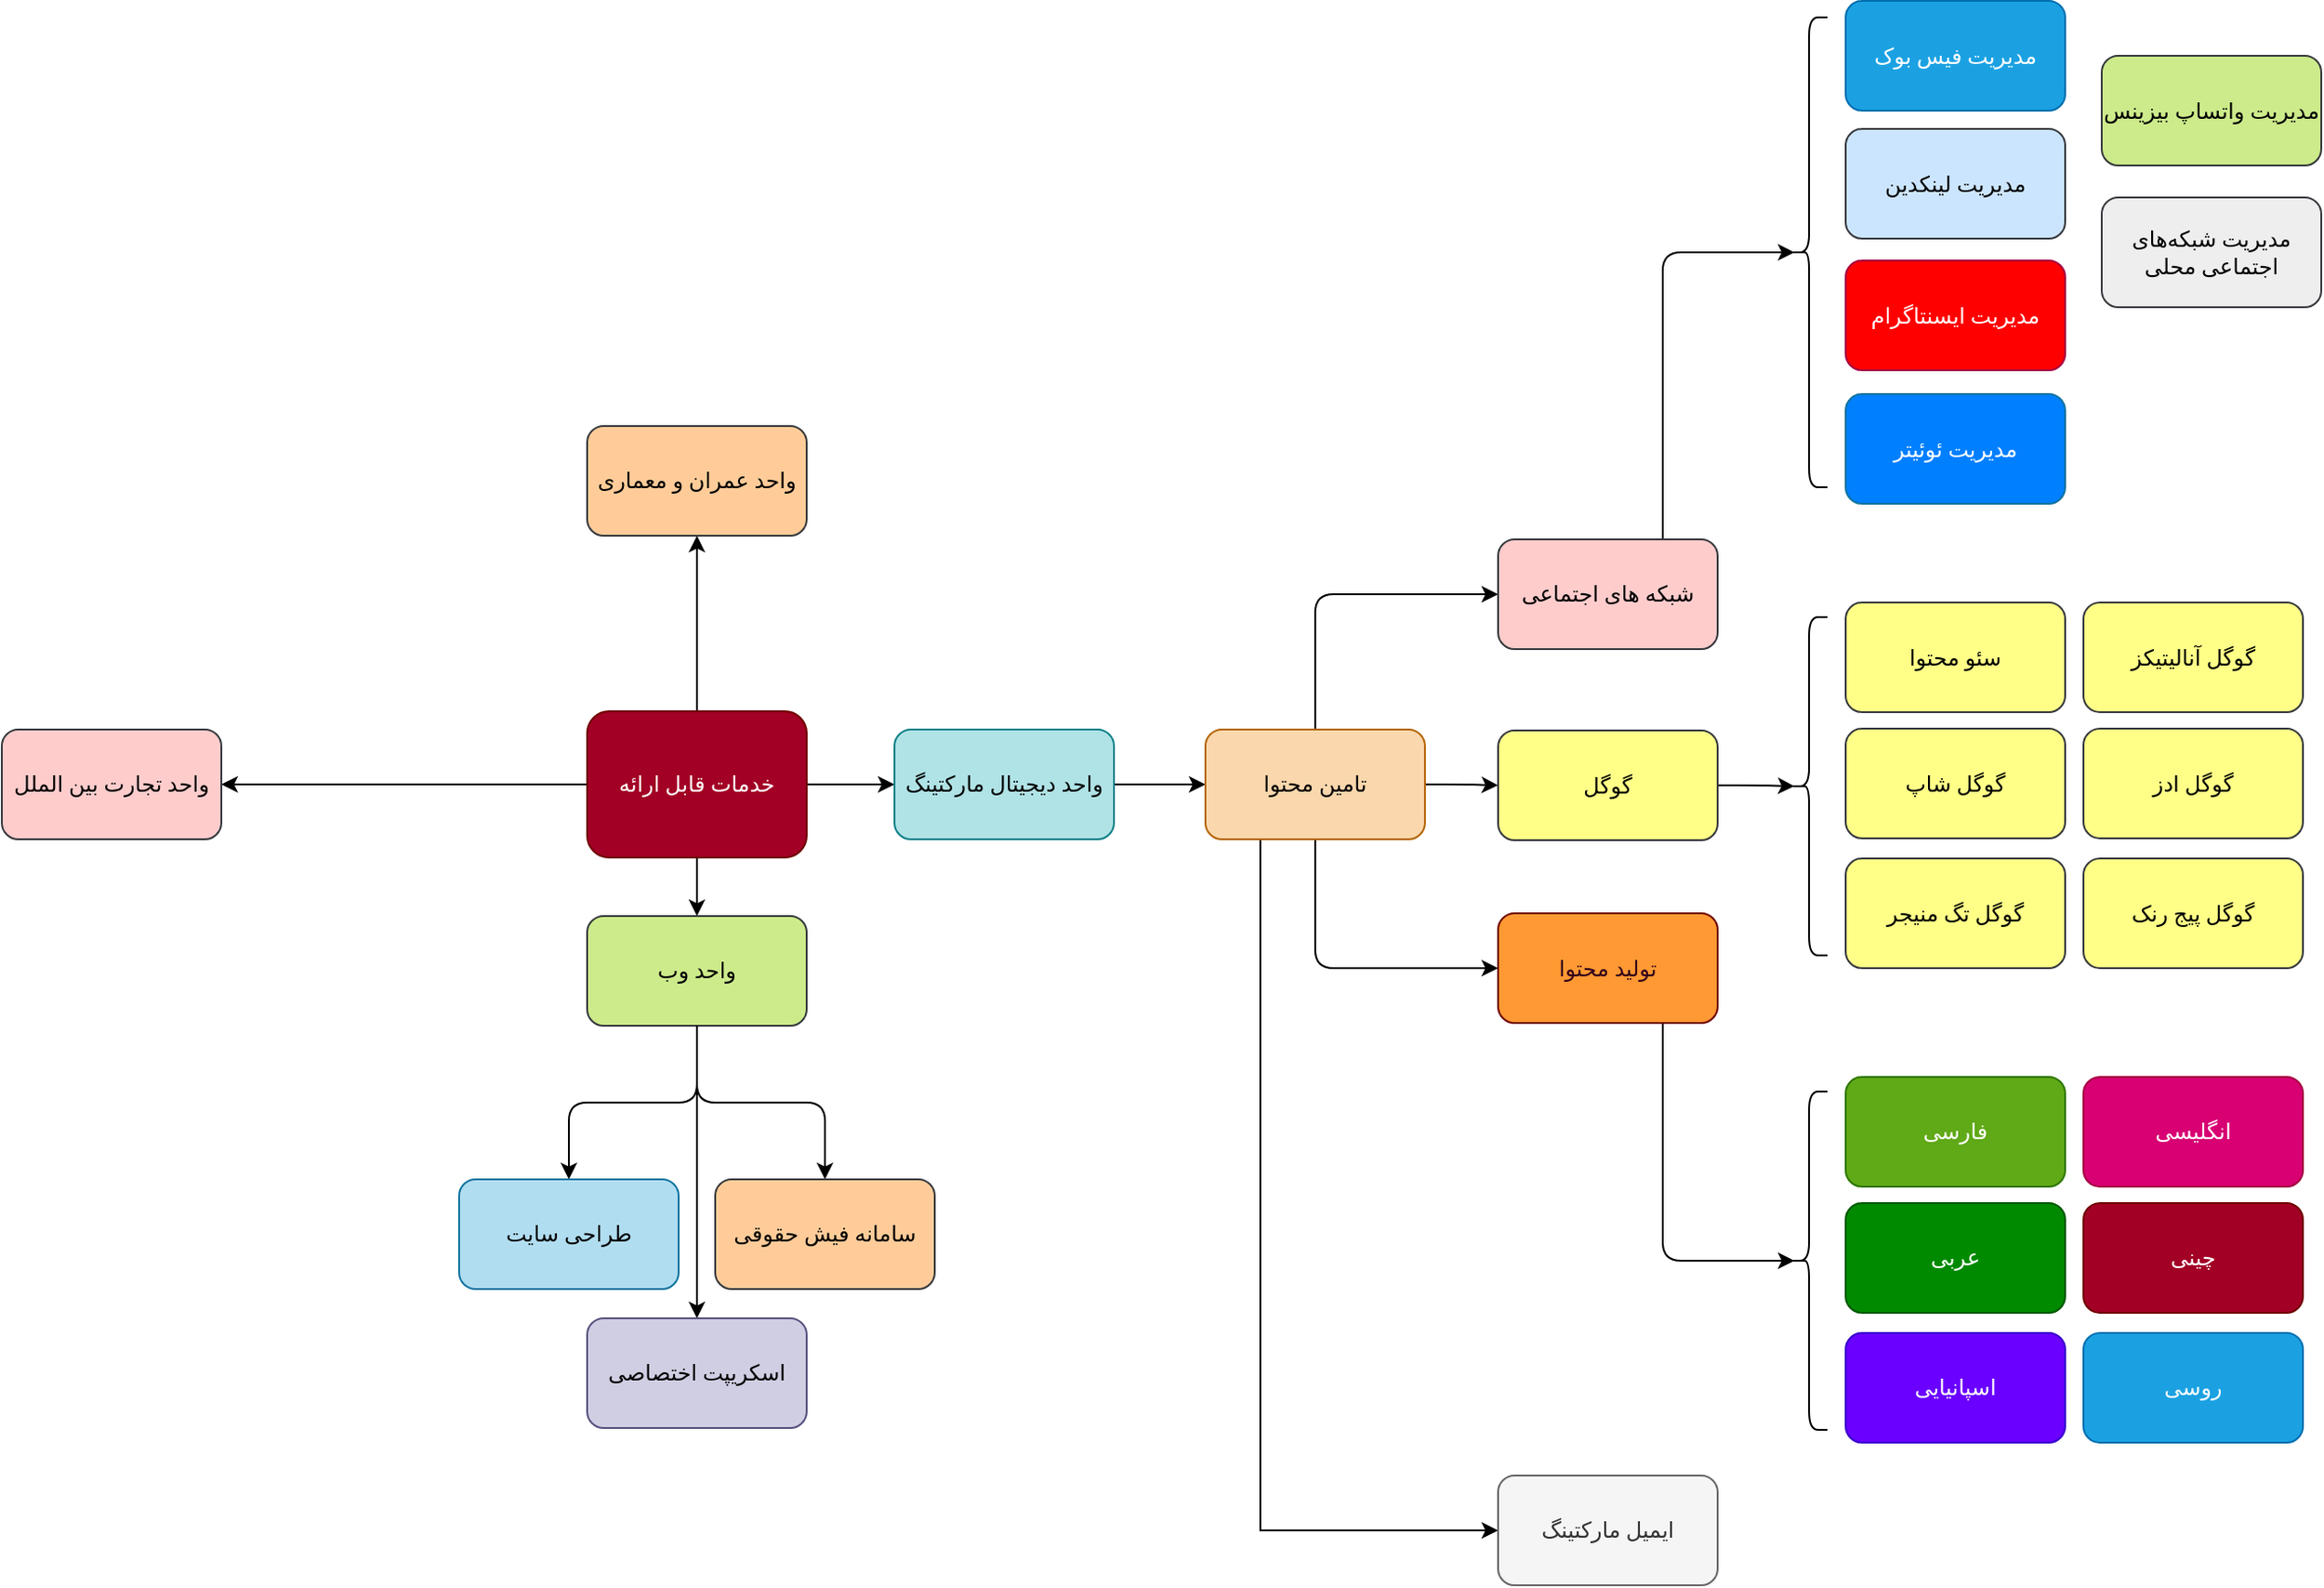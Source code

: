 <mxfile version="13.9.9" type="github">
  <diagram name="WholeSchema" id="2a216829-ef6e-dabb-86c1-c78162f3ba2b">
    <mxGraphModel dx="1574" dy="1266" grid="0" gridSize="10" guides="1" tooltips="1" connect="1" arrows="1" fold="1" page="0" pageScale="1" pageWidth="1169" pageHeight="827" math="1" shadow="0">
      <root>
        <mxCell id="0" />
        <mxCell id="1" parent="0" />
        <mxCell id="h-DDgrCBXshV51UqQrQX-56" style="edgeStyle=orthogonalEdgeStyle;orthogonalLoop=1;jettySize=auto;html=1;exitX=1;exitY=0.5;exitDx=0;exitDy=0;entryX=0;entryY=0.5;entryDx=0;entryDy=0;" parent="1" source="h-DDgrCBXshV51UqQrQX-23" target="h-DDgrCBXshV51UqQrQX-28" edge="1">
          <mxGeometry relative="1" as="geometry" />
        </mxCell>
        <mxCell id="h-DDgrCBXshV51UqQrQX-57" style="edgeStyle=orthogonalEdgeStyle;orthogonalLoop=1;jettySize=auto;html=1;exitX=0.5;exitY=0;exitDx=0;exitDy=0;entryX=0.5;entryY=1;entryDx=0;entryDy=0;" parent="1" source="h-DDgrCBXshV51UqQrQX-23" target="h-DDgrCBXshV51UqQrQX-30" edge="1">
          <mxGeometry relative="1" as="geometry" />
        </mxCell>
        <mxCell id="h-DDgrCBXshV51UqQrQX-58" style="edgeStyle=orthogonalEdgeStyle;orthogonalLoop=1;jettySize=auto;html=1;exitX=0;exitY=0.5;exitDx=0;exitDy=0;entryX=1;entryY=0.5;entryDx=0;entryDy=0;" parent="1" source="h-DDgrCBXshV51UqQrQX-23" target="h-DDgrCBXshV51UqQrQX-26" edge="1">
          <mxGeometry relative="1" as="geometry" />
        </mxCell>
        <mxCell id="h-DDgrCBXshV51UqQrQX-59" style="edgeStyle=orthogonalEdgeStyle;orthogonalLoop=1;jettySize=auto;html=1;exitX=0.5;exitY=1;exitDx=0;exitDy=0;entryX=0.5;entryY=0;entryDx=0;entryDy=0;" parent="1" source="h-DDgrCBXshV51UqQrQX-23" target="h-DDgrCBXshV51UqQrQX-24" edge="1">
          <mxGeometry relative="1" as="geometry" />
        </mxCell>
        <mxCell id="h-DDgrCBXshV51UqQrQX-23" value="خدمات قابل ارائه" style="shape=ext;html=1;whiteSpace=wrap;fontFamily=Vazir;rounded=1;fillColor=#a20025;strokeColor=#6F0000;fontColor=#ffffff;" parent="1" vertex="1">
          <mxGeometry x="380" y="189" width="120" height="80" as="geometry" />
        </mxCell>
        <mxCell id="h-DDgrCBXshV51UqQrQX-40" style="edgeStyle=orthogonalEdgeStyle;orthogonalLoop=1;jettySize=auto;html=1;exitX=0.5;exitY=1;exitDx=0;exitDy=0;entryX=0.5;entryY=0;entryDx=0;entryDy=0;" parent="1" source="h-DDgrCBXshV51UqQrQX-24" target="h-DDgrCBXshV51UqQrQX-39" edge="1">
          <mxGeometry relative="1" as="geometry" />
        </mxCell>
        <mxCell id="h-DDgrCBXshV51UqQrQX-42" style="edgeStyle=orthogonalEdgeStyle;orthogonalLoop=1;jettySize=auto;html=1;exitX=0.5;exitY=1;exitDx=0;exitDy=0;" parent="1" source="h-DDgrCBXshV51UqQrQX-24" target="h-DDgrCBXshV51UqQrQX-41" edge="1">
          <mxGeometry relative="1" as="geometry" />
        </mxCell>
        <mxCell id="h-DDgrCBXshV51UqQrQX-24" value="واحد وب" style="whiteSpace=wrap;html=1;fontFamily=Vazir;rounded=1;fillColor=#cdeb8b;strokeColor=#36393d;" parent="1" vertex="1">
          <mxGeometry x="380" y="301" width="120" height="60" as="geometry" />
        </mxCell>
        <mxCell id="h-DDgrCBXshV51UqQrQX-26" value="واحد تجارت بین الملل" style="whiteSpace=wrap;html=1;fontFamily=Vazir;rounded=1;fillColor=#ffcccc;strokeColor=#36393d;" parent="1" vertex="1">
          <mxGeometry x="60" y="199" width="120" height="60" as="geometry" />
        </mxCell>
        <mxCell id="h-DDgrCBXshV51UqQrQX-34" value="" style="edgeStyle=orthogonalEdgeStyle;orthogonalLoop=1;jettySize=auto;html=1;exitX=0.5;exitY=1;exitDx=0;exitDy=0;" parent="1" source="h-DDgrCBXshV51UqQrQX-24" target="h-DDgrCBXshV51UqQrQX-33" edge="1">
          <mxGeometry relative="1" as="geometry" />
        </mxCell>
        <mxCell id="h-DDgrCBXshV51UqQrQX-44" value="" style="edgeStyle=orthogonalEdgeStyle;orthogonalLoop=1;jettySize=auto;html=1;" parent="1" source="h-DDgrCBXshV51UqQrQX-28" target="h-DDgrCBXshV51UqQrQX-43" edge="1">
          <mxGeometry relative="1" as="geometry" />
        </mxCell>
        <mxCell id="h-DDgrCBXshV51UqQrQX-28" value="واحد دیجیتال مارکتینگ" style="whiteSpace=wrap;html=1;fontFamily=Vazir;rounded=1;fillColor=#b0e3e6;strokeColor=#0e8088;" parent="1" vertex="1">
          <mxGeometry x="548" y="199" width="120" height="60" as="geometry" />
        </mxCell>
        <mxCell id="h-DDgrCBXshV51UqQrQX-30" value="واحد عمران و معماری" style="whiteSpace=wrap;html=1;fontFamily=Vazir;rounded=1;fillColor=#ffcc99;strokeColor=#36393d;" parent="1" vertex="1">
          <mxGeometry x="380" y="33" width="120" height="60" as="geometry" />
        </mxCell>
        <mxCell id="h-DDgrCBXshV51UqQrQX-33" value="طراحی سایت" style="whiteSpace=wrap;html=1;fontFamily=Vazir;rounded=1;fillColor=#b1ddf0;strokeColor=#10739e;" parent="1" vertex="1">
          <mxGeometry x="310" y="445" width="120" height="60" as="geometry" />
        </mxCell>
        <mxCell id="h-DDgrCBXshV51UqQrQX-39" value="سامانه فیش حقوقی" style="whiteSpace=wrap;html=1;fontFamily=Vazir;rounded=1;fillColor=#ffcc99;strokeColor=#36393d;" parent="1" vertex="1">
          <mxGeometry x="450" y="445" width="120" height="60" as="geometry" />
        </mxCell>
        <mxCell id="h-DDgrCBXshV51UqQrQX-41" value="اسکریپت اختصاصی" style="whiteSpace=wrap;html=1;fontFamily=Vazir;rounded=1;fillColor=#d0cee2;strokeColor=#56517e;" parent="1" vertex="1">
          <mxGeometry x="380" y="521" width="120" height="60" as="geometry" />
        </mxCell>
        <mxCell id="h-DDgrCBXshV51UqQrQX-100" style="edgeStyle=orthogonalEdgeStyle;curved=0;rounded=1;orthogonalLoop=1;jettySize=auto;html=1;exitX=0.5;exitY=0;exitDx=0;exitDy=0;entryX=0;entryY=0.5;entryDx=0;entryDy=0;" parent="1" source="h-DDgrCBXshV51UqQrQX-43" target="h-DDgrCBXshV51UqQrQX-98" edge="1">
          <mxGeometry relative="1" as="geometry" />
        </mxCell>
        <mxCell id="h-DDgrCBXshV51UqQrQX-106" style="edgeStyle=orthogonalEdgeStyle;curved=0;rounded=1;orthogonalLoop=1;jettySize=auto;html=1;exitX=1;exitY=0.5;exitDx=0;exitDy=0;entryX=0;entryY=0.5;entryDx=0;entryDy=0;" parent="1" source="h-DDgrCBXshV51UqQrQX-43" target="h-DDgrCBXshV51UqQrQX-71" edge="1">
          <mxGeometry relative="1" as="geometry" />
        </mxCell>
        <mxCell id="h-DDgrCBXshV51UqQrQX-109" style="edgeStyle=orthogonalEdgeStyle;curved=0;rounded=1;orthogonalLoop=1;jettySize=auto;html=1;exitX=0.5;exitY=1;exitDx=0;exitDy=0;entryX=0;entryY=0.5;entryDx=0;entryDy=0;" parent="1" source="h-DDgrCBXshV51UqQrQX-43" target="h-DDgrCBXshV51UqQrQX-107" edge="1">
          <mxGeometry relative="1" as="geometry" />
        </mxCell>
        <mxCell id="JyRWf0pbWqmhu703VCkQ-2" style="edgeStyle=orthogonalEdgeStyle;rounded=0;orthogonalLoop=1;jettySize=auto;html=1;exitX=0.25;exitY=1;exitDx=0;exitDy=0;entryX=0;entryY=0.5;entryDx=0;entryDy=0;" edge="1" parent="1" source="h-DDgrCBXshV51UqQrQX-43" target="JyRWf0pbWqmhu703VCkQ-1">
          <mxGeometry relative="1" as="geometry" />
        </mxCell>
        <mxCell id="h-DDgrCBXshV51UqQrQX-43" value="تامین محتوا" style="whiteSpace=wrap;html=1;fontFamily=Vazir;rounded=1;fillColor=#fad7ac;strokeColor=#b46504;" parent="1" vertex="1">
          <mxGeometry x="718" y="199" width="120" height="60" as="geometry" />
        </mxCell>
        <mxCell id="h-DDgrCBXshV51UqQrQX-45" value="مدیریت ایسنتاگرام" style="whiteSpace=wrap;html=1;fontFamily=Vazir;rounded=1;strokeColor=#A50040;fontColor=#ffffff;fillColor=#FF0000;" parent="1" vertex="1">
          <mxGeometry x="1068" y="-57.5" width="120" height="60" as="geometry" />
        </mxCell>
        <mxCell id="h-DDgrCBXshV51UqQrQX-48" value="مدیریت لینکدین" style="whiteSpace=wrap;html=1;fontFamily=Vazir;rounded=1;fillColor=#cce5ff;strokeColor=#36393d;" parent="1" vertex="1">
          <mxGeometry x="1068" y="-129.5" width="120" height="60" as="geometry" />
        </mxCell>
        <mxCell id="h-DDgrCBXshV51UqQrQX-50" value="مدیریت فیس بوک" style="whiteSpace=wrap;html=1;fontFamily=Vazir;rounded=1;fillColor=#1ba1e2;strokeColor=#006EAF;fontColor=#ffffff;" parent="1" vertex="1">
          <mxGeometry x="1068" y="-199.5" width="120" height="60" as="geometry" />
        </mxCell>
        <mxCell id="h-DDgrCBXshV51UqQrQX-52" value="مدیریت ئوئیتر" style="whiteSpace=wrap;html=1;fontFamily=Vazir;rounded=1;strokeColor=#10739e;fillColor=#007FFF;fontColor=#FFFFFF;" parent="1" vertex="1">
          <mxGeometry x="1068" y="15.5" width="120" height="60" as="geometry" />
        </mxCell>
        <mxCell id="h-DDgrCBXshV51UqQrQX-70" value="" style="shape=curlyBracket;whiteSpace=wrap;html=1;rounded=1;" parent="1" vertex="1">
          <mxGeometry x="1038" y="-190.5" width="20" height="257" as="geometry" />
        </mxCell>
        <mxCell id="h-DDgrCBXshV51UqQrQX-110" style="edgeStyle=orthogonalEdgeStyle;curved=0;rounded=1;orthogonalLoop=1;jettySize=auto;html=1;exitX=1;exitY=0.5;exitDx=0;exitDy=0;entryX=0.1;entryY=0.5;entryDx=0;entryDy=0;entryPerimeter=0;" parent="1" source="h-DDgrCBXshV51UqQrQX-71" target="h-DDgrCBXshV51UqQrQX-104" edge="1">
          <mxGeometry relative="1" as="geometry" />
        </mxCell>
        <mxCell id="h-DDgrCBXshV51UqQrQX-71" value="گوگل" style="whiteSpace=wrap;html=1;fontFamily=Vazir;rounded=1;fillColor=#ffff88;strokeColor=#36393d;" parent="1" vertex="1">
          <mxGeometry x="878" y="199.5" width="120" height="60" as="geometry" />
        </mxCell>
        <mxCell id="h-DDgrCBXshV51UqQrQX-72" value="گوگل ادز" style="whiteSpace=wrap;html=1;fontFamily=Vazir;rounded=1;fillColor=#ffff88;strokeColor=#36393d;" parent="1" vertex="1">
          <mxGeometry x="1198" y="198.5" width="120" height="60" as="geometry" />
        </mxCell>
        <mxCell id="h-DDgrCBXshV51UqQrQX-79" value="گوگل شاپ" style="whiteSpace=wrap;html=1;fontFamily=Vazir;rounded=1;fillColor=#ffff88;strokeColor=#36393d;" parent="1" vertex="1">
          <mxGeometry x="1068" y="198.5" width="120" height="60" as="geometry" />
        </mxCell>
        <mxCell id="h-DDgrCBXshV51UqQrQX-80" value="سئو محتوا" style="whiteSpace=wrap;html=1;fontFamily=Vazir;rounded=1;fillColor=#ffff88;strokeColor=#36393d;" parent="1" vertex="1">
          <mxGeometry x="1068" y="129.5" width="120" height="60" as="geometry" />
        </mxCell>
        <mxCell id="h-DDgrCBXshV51UqQrQX-95" value="گوگل پیج رنک" style="whiteSpace=wrap;html=1;fontFamily=Vazir;rounded=1;fillColor=#ffff88;strokeColor=#36393d;" parent="1" vertex="1">
          <mxGeometry x="1198" y="269.5" width="120" height="60" as="geometry" />
        </mxCell>
        <mxCell id="h-DDgrCBXshV51UqQrQX-114" style="edgeStyle=orthogonalEdgeStyle;curved=0;rounded=1;orthogonalLoop=1;jettySize=auto;html=1;exitX=0.75;exitY=0;exitDx=0;exitDy=0;entryX=0.1;entryY=0.5;entryDx=0;entryDy=0;entryPerimeter=0;" parent="1" source="h-DDgrCBXshV51UqQrQX-98" target="h-DDgrCBXshV51UqQrQX-70" edge="1">
          <mxGeometry relative="1" as="geometry">
            <Array as="points">
              <mxPoint x="968" y="-61.5" />
            </Array>
          </mxGeometry>
        </mxCell>
        <mxCell id="h-DDgrCBXshV51UqQrQX-98" value="شبکه های اجتماعی" style="whiteSpace=wrap;html=1;rounded=1;fontFamily=Vazir;strokeColor=#36393d;fillColor=#ffcccc;" parent="1" vertex="1">
          <mxGeometry x="878" y="95" width="120" height="60" as="geometry" />
        </mxCell>
        <mxCell id="h-DDgrCBXshV51UqQrQX-78" value="گوگل آنالیتیکز" style="whiteSpace=wrap;html=1;fontFamily=Vazir;rounded=1;fillColor=#ffff88;strokeColor=#36393d;" parent="1" vertex="1">
          <mxGeometry x="1198" y="129.5" width="120" height="60" as="geometry" />
        </mxCell>
        <mxCell id="h-DDgrCBXshV51UqQrQX-81" value="گوگل تگ منیجر" style="whiteSpace=wrap;html=1;fontFamily=Vazir;rounded=1;fillColor=#ffff88;strokeColor=#36393d;" parent="1" vertex="1">
          <mxGeometry x="1068" y="269.5" width="120" height="60" as="geometry" />
        </mxCell>
        <mxCell id="h-DDgrCBXshV51UqQrQX-104" value="" style="shape=curlyBracket;whiteSpace=wrap;html=1;rounded=1;" parent="1" vertex="1">
          <mxGeometry x="1038" y="137.5" width="20" height="185" as="geometry" />
        </mxCell>
        <mxCell id="h-DDgrCBXshV51UqQrQX-125" style="edgeStyle=orthogonalEdgeStyle;curved=0;rounded=1;orthogonalLoop=1;jettySize=auto;html=1;exitX=0.75;exitY=1;exitDx=0;exitDy=0;entryX=0.1;entryY=0.5;entryDx=0;entryDy=0;entryPerimeter=0;fontColor=#33001A;" parent="1" source="h-DDgrCBXshV51UqQrQX-107" target="h-DDgrCBXshV51UqQrQX-124" edge="1">
          <mxGeometry relative="1" as="geometry">
            <Array as="points">
              <mxPoint x="968" y="490" />
            </Array>
          </mxGeometry>
        </mxCell>
        <mxCell id="h-DDgrCBXshV51UqQrQX-107" value="تولید محتوا" style="whiteSpace=wrap;html=1;rounded=1;fontFamily=Vazir;strokeColor=#6F0000;fillColor=#FF9933;fontColor=#33001A;" parent="1" vertex="1">
          <mxGeometry x="878" y="299.5" width="120" height="60" as="geometry" />
        </mxCell>
        <mxCell id="h-DDgrCBXshV51UqQrQX-115" value="مدیریت واتساپ بیزینس" style="whiteSpace=wrap;html=1;fontFamily=Vazir;rounded=1;fillColor=#cdeb8b;strokeColor=#36393d;" parent="1" vertex="1">
          <mxGeometry x="1208" y="-169.5" width="120" height="60" as="geometry" />
        </mxCell>
        <mxCell id="h-DDgrCBXshV51UqQrQX-116" value="مدیریت شبکه‌های اجتماعی محلی" style="whiteSpace=wrap;html=1;fontFamily=Vazir;rounded=1;fillColor=#eeeeee;strokeColor=#36393d;" parent="1" vertex="1">
          <mxGeometry x="1208" y="-92" width="120" height="60" as="geometry" />
        </mxCell>
        <mxCell id="h-DDgrCBXshV51UqQrQX-118" value="چینی" style="whiteSpace=wrap;html=1;fontFamily=Vazir;rounded=1;fillColor=#a20025;strokeColor=#6F0000;fontColor=#ffffff;" parent="1" vertex="1">
          <mxGeometry x="1198" y="458" width="120" height="60" as="geometry" />
        </mxCell>
        <mxCell id="h-DDgrCBXshV51UqQrQX-119" value="عربی" style="whiteSpace=wrap;html=1;fontFamily=Vazir;rounded=1;fillColor=#008a00;strokeColor=#005700;fontColor=#ffffff;" parent="1" vertex="1">
          <mxGeometry x="1068" y="458" width="120" height="60" as="geometry" />
        </mxCell>
        <mxCell id="h-DDgrCBXshV51UqQrQX-120" value="فارسی" style="whiteSpace=wrap;html=1;fontFamily=Vazir;rounded=1;fillColor=#60a917;strokeColor=#2D7600;fontColor=#ffffff;" parent="1" vertex="1">
          <mxGeometry x="1068" y="389" width="120" height="60" as="geometry" />
        </mxCell>
        <mxCell id="h-DDgrCBXshV51UqQrQX-121" value="روسی" style="whiteSpace=wrap;html=1;fontFamily=Vazir;rounded=1;fillColor=#1ba1e2;strokeColor=#006EAF;fontColor=#ffffff;" parent="1" vertex="1">
          <mxGeometry x="1198" y="529" width="120" height="60" as="geometry" />
        </mxCell>
        <mxCell id="h-DDgrCBXshV51UqQrQX-122" value="انگلیسی" style="whiteSpace=wrap;html=1;fontFamily=Vazir;rounded=1;fillColor=#d80073;strokeColor=#A50040;fontColor=#ffffff;" parent="1" vertex="1">
          <mxGeometry x="1198" y="389" width="120" height="60" as="geometry" />
        </mxCell>
        <mxCell id="h-DDgrCBXshV51UqQrQX-123" value="اسپانیایی" style="whiteSpace=wrap;html=1;fontFamily=Vazir;rounded=1;fillColor=#6a00ff;strokeColor=#3700CC;fontColor=#ffffff;" parent="1" vertex="1">
          <mxGeometry x="1068" y="529" width="120" height="60" as="geometry" />
        </mxCell>
        <mxCell id="h-DDgrCBXshV51UqQrQX-124" value="" style="shape=curlyBracket;whiteSpace=wrap;html=1;rounded=1;" parent="1" vertex="1">
          <mxGeometry x="1038" y="397" width="20" height="185" as="geometry" />
        </mxCell>
        <mxCell id="JyRWf0pbWqmhu703VCkQ-1" value="ایمیل مارکتینگ" style="whiteSpace=wrap;html=1;rounded=1;fontFamily=Vazir;strokeColor=#666666;fillColor=#f5f5f5;fontColor=#333333;" vertex="1" parent="1">
          <mxGeometry x="878" y="607" width="120" height="60" as="geometry" />
        </mxCell>
      </root>
    </mxGraphModel>
  </diagram>
</mxfile>
